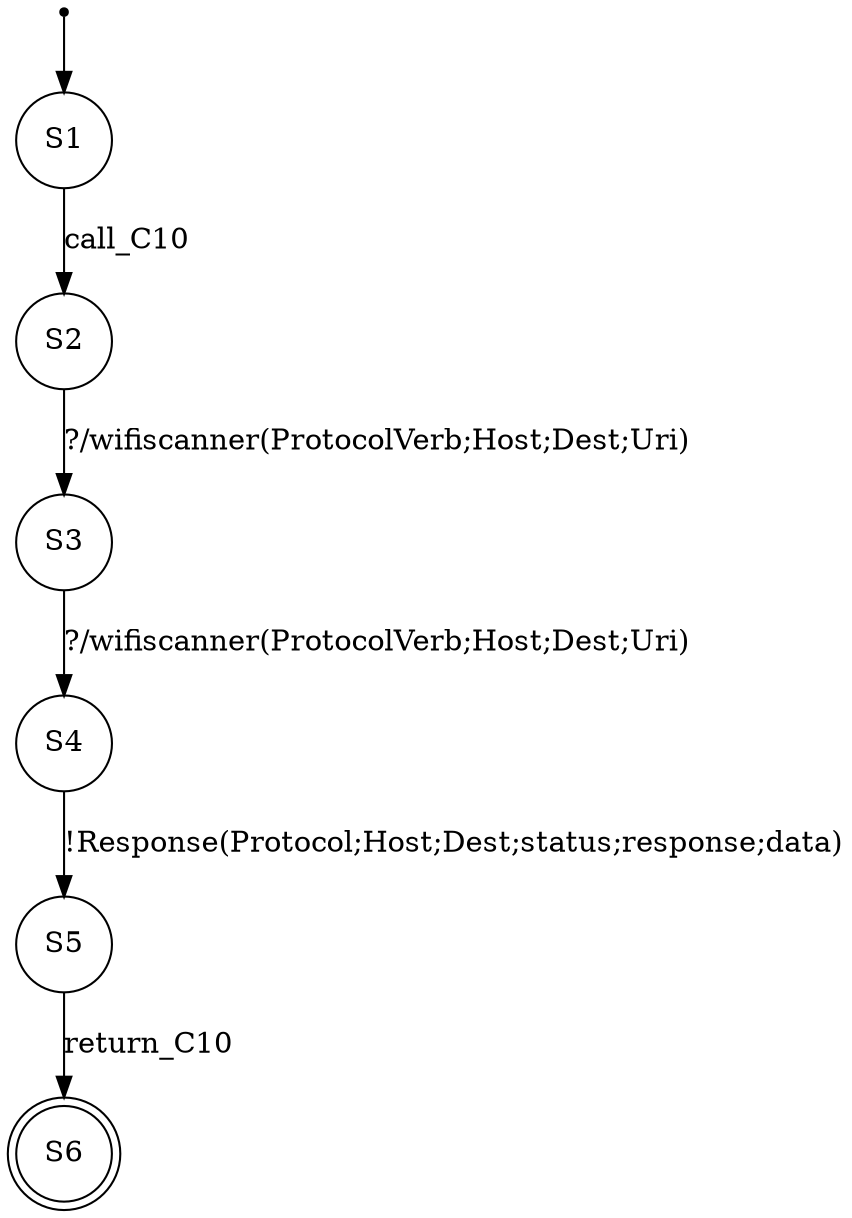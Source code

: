 digraph LTS {
S00[shape=point]
S1[label=S1,shape=circle];
S2[label=S2,shape=circle];
S3[label=S3,shape=circle];
S4[label=S4,shape=circle];
S5[label=S5,shape=circle];
S6[label=S6,shape=doublecircle];
S00 -> S1
S1 -> S2[label ="call_C10"];
S2 -> S3[label ="?/wifiscanner(ProtocolVerb;Host;Dest;Uri)"];
S3 -> S4[label ="?/wifiscanner(ProtocolVerb;Host;Dest;Uri)"];
S4 -> S5[label ="!Response(Protocol;Host;Dest;status;response;data)"];
S5 -> S6[label ="return_C10"];
}
